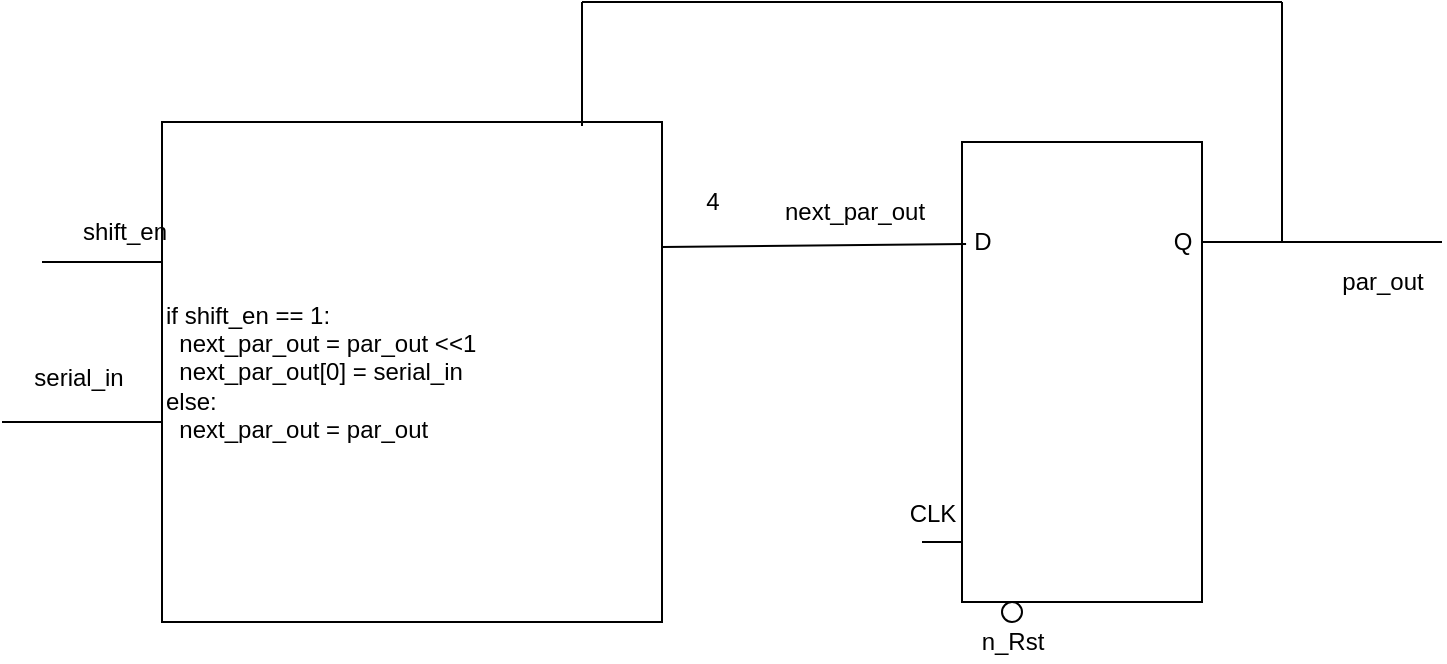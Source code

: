 <mxfile version="12.6.8" type="device"><diagram id="mAyyQsNufMj49pF3G3oY" name="Page-1"><mxGraphModel dx="1422" dy="706" grid="1" gridSize="10" guides="1" tooltips="1" connect="1" arrows="1" fold="1" page="1" pageScale="1" pageWidth="850" pageHeight="1100" math="0" shadow="0"><root><mxCell id="0"/><mxCell id="1" parent="0"/><mxCell id="Mp8RKWRXHBqmQJmGafyL-1" value="&lt;div&gt;if shift_en == 1:&lt;/div&gt;&lt;div&gt;&amp;nbsp; next_par_out = par_out &amp;lt;&amp;lt;1&lt;/div&gt;&lt;div&gt;&amp;nbsp; next_par_out[0] = serial_in&lt;/div&gt;&lt;div&gt;else:&lt;/div&gt;&lt;div&gt;&amp;nbsp; next_par_out = par_out&lt;br&gt;&lt;/div&gt;" style="whiteSpace=wrap;html=1;aspect=fixed;align=left;" vertex="1" parent="1"><mxGeometry x="150" y="210" width="250" height="250" as="geometry"/></mxCell><mxCell id="Mp8RKWRXHBqmQJmGafyL-2" value="" style="rounded=0;whiteSpace=wrap;html=1;" vertex="1" parent="1"><mxGeometry x="550" y="220" width="120" height="230" as="geometry"/></mxCell><mxCell id="Mp8RKWRXHBqmQJmGafyL-3" value="D" style="text;html=1;align=center;verticalAlign=middle;resizable=0;points=[];autosize=1;" vertex="1" parent="1"><mxGeometry x="550" y="260" width="20" height="20" as="geometry"/></mxCell><mxCell id="Mp8RKWRXHBqmQJmGafyL-4" value="Q" style="text;html=1;align=center;verticalAlign=middle;resizable=0;points=[];autosize=1;" vertex="1" parent="1"><mxGeometry x="650" y="260" width="20" height="20" as="geometry"/></mxCell><mxCell id="Mp8RKWRXHBqmQJmGafyL-5" value="" style="endArrow=none;html=1;" edge="1" parent="1"><mxGeometry width="50" height="50" relative="1" as="geometry"><mxPoint x="530" y="420" as="sourcePoint"/><mxPoint x="550" y="420" as="targetPoint"/></mxGeometry></mxCell><mxCell id="Mp8RKWRXHBqmQJmGafyL-6" value="CLK" style="text;html=1;align=center;verticalAlign=middle;resizable=0;points=[];autosize=1;" vertex="1" parent="1"><mxGeometry x="515" y="396" width="40" height="20" as="geometry"/></mxCell><mxCell id="Mp8RKWRXHBqmQJmGafyL-7" value="" style="ellipse;whiteSpace=wrap;html=1;aspect=fixed;" vertex="1" parent="1"><mxGeometry x="570" y="450" width="10" height="10" as="geometry"/></mxCell><mxCell id="Mp8RKWRXHBqmQJmGafyL-8" value="n_Rst" style="text;html=1;align=center;verticalAlign=middle;resizable=0;points=[];autosize=1;" vertex="1" parent="1"><mxGeometry x="550" y="460" width="50" height="20" as="geometry"/></mxCell><mxCell id="Mp8RKWRXHBqmQJmGafyL-9" value="" style="endArrow=none;html=1;exitX=1;exitY=0.25;exitDx=0;exitDy=0;entryX=0.017;entryY=0.222;entryDx=0;entryDy=0;entryPerimeter=0;" edge="1" parent="1" source="Mp8RKWRXHBqmQJmGafyL-1" target="Mp8RKWRXHBqmQJmGafyL-2"><mxGeometry width="50" height="50" relative="1" as="geometry"><mxPoint x="390" y="210" as="sourcePoint"/><mxPoint x="440" y="160" as="targetPoint"/></mxGeometry></mxCell><mxCell id="Mp8RKWRXHBqmQJmGafyL-10" value="" style="endArrow=none;html=1;" edge="1" parent="1" source="Mp8RKWRXHBqmQJmGafyL-4"><mxGeometry width="50" height="50" relative="1" as="geometry"><mxPoint x="740" y="320" as="sourcePoint"/><mxPoint x="790" y="270" as="targetPoint"/></mxGeometry></mxCell><mxCell id="Mp8RKWRXHBqmQJmGafyL-11" value="" style="endArrow=none;html=1;" edge="1" parent="1"><mxGeometry width="50" height="50" relative="1" as="geometry"><mxPoint x="710" y="270" as="sourcePoint"/><mxPoint x="710" y="150" as="targetPoint"/></mxGeometry></mxCell><mxCell id="Mp8RKWRXHBqmQJmGafyL-12" value="" style="endArrow=none;html=1;" edge="1" parent="1"><mxGeometry width="50" height="50" relative="1" as="geometry"><mxPoint x="360" y="150" as="sourcePoint"/><mxPoint x="710" y="150" as="targetPoint"/></mxGeometry></mxCell><mxCell id="Mp8RKWRXHBqmQJmGafyL-13" value="" style="endArrow=none;html=1;exitX=0.84;exitY=0.008;exitDx=0;exitDy=0;exitPerimeter=0;" edge="1" parent="1" source="Mp8RKWRXHBqmQJmGafyL-1"><mxGeometry width="50" height="50" relative="1" as="geometry"><mxPoint x="310" y="200" as="sourcePoint"/><mxPoint x="360" y="150" as="targetPoint"/></mxGeometry></mxCell><mxCell id="Mp8RKWRXHBqmQJmGafyL-14" value="" style="endArrow=none;html=1;" edge="1" parent="1"><mxGeometry width="50" height="50" relative="1" as="geometry"><mxPoint x="90" y="280" as="sourcePoint"/><mxPoint x="150" y="280" as="targetPoint"/></mxGeometry></mxCell><mxCell id="Mp8RKWRXHBqmQJmGafyL-15" value="shift_en" style="text;html=1;align=center;verticalAlign=middle;resizable=0;points=[];autosize=1;" vertex="1" parent="1"><mxGeometry x="101" y="255" width="60" height="20" as="geometry"/></mxCell><mxCell id="Mp8RKWRXHBqmQJmGafyL-16" value="" style="endArrow=none;html=1;" edge="1" parent="1"><mxGeometry width="50" height="50" relative="1" as="geometry"><mxPoint x="70" y="360" as="sourcePoint"/><mxPoint x="150" y="360" as="targetPoint"/></mxGeometry></mxCell><mxCell id="Mp8RKWRXHBqmQJmGafyL-17" value="serial_in" style="text;html=1;align=center;verticalAlign=middle;resizable=0;points=[];autosize=1;" vertex="1" parent="1"><mxGeometry x="78" y="328" width="60" height="20" as="geometry"/></mxCell><mxCell id="Mp8RKWRXHBqmQJmGafyL-18" value="4" style="text;html=1;align=center;verticalAlign=middle;resizable=0;points=[];autosize=1;" vertex="1" parent="1"><mxGeometry x="415" y="240" width="20" height="20" as="geometry"/></mxCell><mxCell id="Mp8RKWRXHBqmQJmGafyL-19" value="next_par_out" style="text;html=1;align=center;verticalAlign=middle;resizable=0;points=[];autosize=1;" vertex="1" parent="1"><mxGeometry x="451" y="245" width="90" height="20" as="geometry"/></mxCell><mxCell id="Mp8RKWRXHBqmQJmGafyL-20" value="par_out" style="text;html=1;align=center;verticalAlign=middle;resizable=0;points=[];autosize=1;" vertex="1" parent="1"><mxGeometry x="730" y="280" width="60" height="20" as="geometry"/></mxCell></root></mxGraphModel></diagram></mxfile>